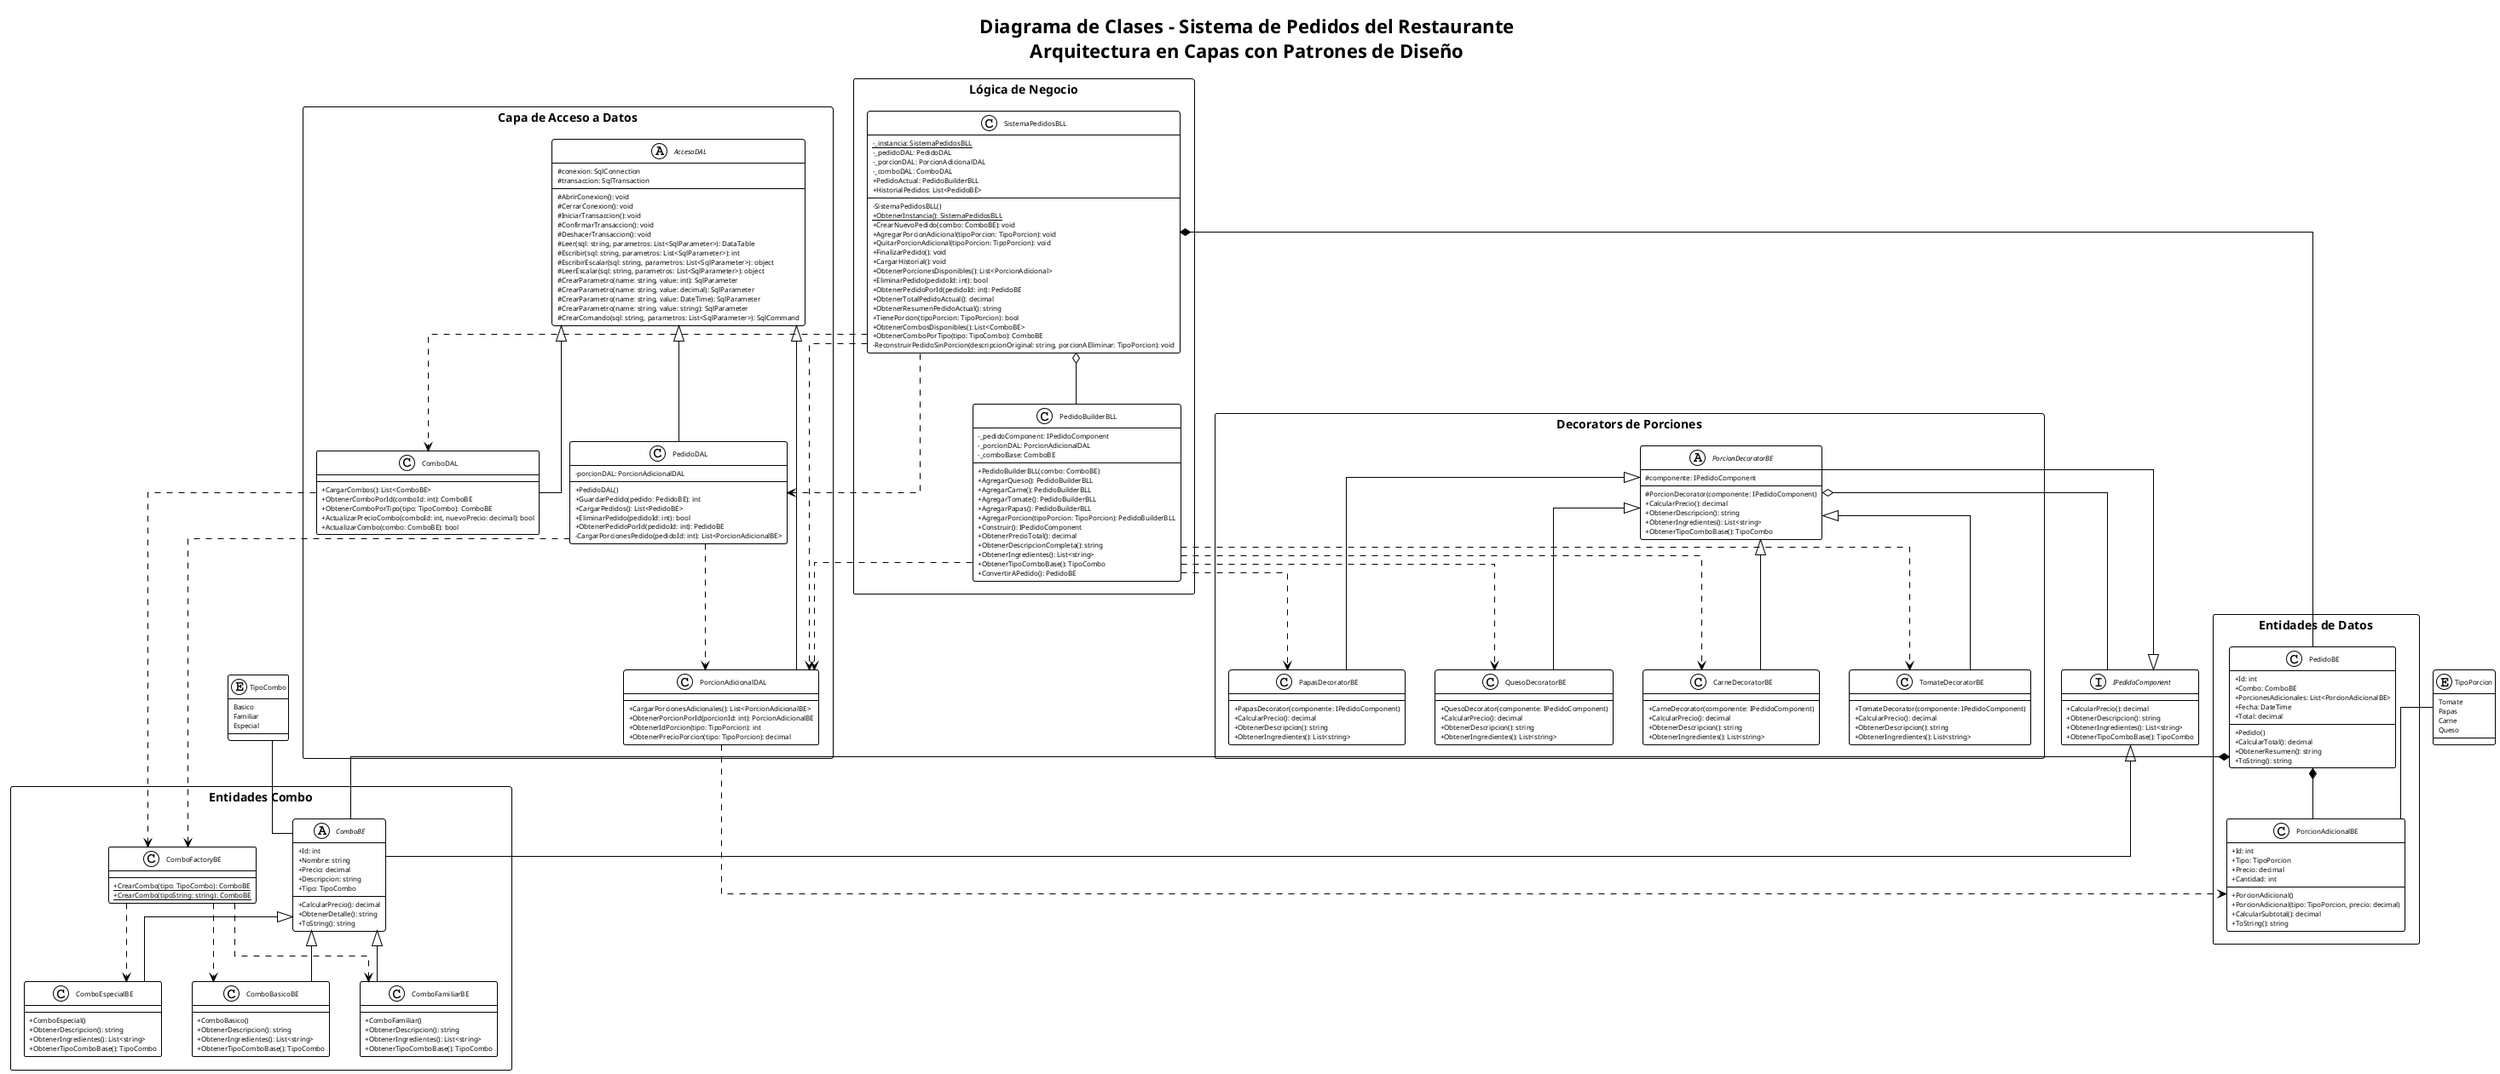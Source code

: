 @startuml DiagramaClasesReorganizado_SistemaPedidosRestaurante

!theme plain
skinparam classAttributeIconSize 0
skinparam classFontSize 9
skinparam classAttributeFontSize 8
skinparam linetype ortho

title Diagrama de Clases - Sistema de Pedidos del Restaurante\nArquitectura en Capas con Patrones de Diseño

' === ENUMERACIONES E INTERFACES (PARTE SUPERIOR) ===
enum TipoCombo {
    Basico
    Familiar
    Especial
}

enum TipoPorcion {
    Tomate
    Papas
    Carne
    Queso
}

interface IPedidoComponent {
    +CalcularPrecio(): decimal
    +ObtenerDescripcion(): string
    +ObtenerIngredientes(): List<string>
    +ObtenerTipoComboBase(): TipoCombo
}

' === GRUPO COMBOS ===
package "Entidades Combo" <<Rectangle>> {
    abstract class ComboBE {
        +Id: int
        +Nombre: string
        +Precio: decimal
        +Descripcion: string
        +Tipo: TipoCombo
        --
        +CalcularPrecio(): decimal
        +ObtenerDetalle(): string
        +ToString(): string
    }
    
    class ComboBasicoBE {
        +ComboBasico()
        +ObtenerDescripcion(): string
        +ObtenerIngredientes(): List<string>
        +ObtenerTipoComboBase(): TipoCombo
    }
    
    class ComboFamiliarBE {
        +ComboFamiliar()
        +ObtenerDescripcion(): string
        +ObtenerIngredientes(): List<string>
        +ObtenerTipoComboBase(): TipoCombo
    }
    
    class ComboEspecialBE {
        +ComboEspecial()
        +ObtenerDescripcion(): string
        +ObtenerIngredientes(): List<string>
        +ObtenerTipoComboBase(): TipoCombo
    }
    
    class ComboFactoryBE {
        +{static} CrearCombo(tipo: TipoCombo): ComboBE
        +{static} CrearCombo(tipoString: string): ComboBE
    }
}

' === GRUPO DECORATORS ===
package "Decorators de Porciones" <<Rectangle>> {
    abstract class PorcionDecoratorBE {
        #componente: IPedidoComponent
        --
        #PorcionDecorator(componente: IPedidoComponent)
        +CalcularPrecio(): decimal
        +ObtenerDescripcion(): string
        +ObtenerIngredientes(): List<string>
        +ObtenerTipoComboBase(): TipoCombo
    }
    
    class QuesoDecoratorBE {
        +QuesoDecorator(componente: IPedidoComponent)
        +CalcularPrecio(): decimal
        +ObtenerDescripcion(): string
        +ObtenerIngredientes(): List<string>
    }
    
    class CarneDecoratorBE {
        +CarneDecorator(componente: IPedidoComponent)
        +CalcularPrecio(): decimal
        +ObtenerDescripcion(): string
        +ObtenerIngredientes(): List<string>
    }
    
    class TomateDecoratorBE {
        +TomateDecorator(componente: IPedidoComponent)
        +CalcularPrecio(): decimal
        +ObtenerDescripcion(): string
        +ObtenerIngredientes(): List<string>
    }
    
    class PapasDecoratorBE {
        +PapasDecorator(componente: IPedidoComponent)
        +CalcularPrecio(): decimal
        +ObtenerDescripcion(): string
        +ObtenerIngredientes(): List<string>
    }
}

' === GRUPO LÓGICA DE NEGOCIO ===
package "Lógica de Negocio" <<Rectangle>> {
    class PedidoBuilderBLL {
        -_pedidoComponent: IPedidoComponent
        -_porcionDAL: PorcionAdicionalDAL
        -_comboBase: ComboBE
        --
        +PedidoBuilderBLL(combo: ComboBE)
        +AgregarQueso(): PedidoBuilderBLL
        +AgregarCarne(): PedidoBuilderBLL
        +AgregarTomate(): PedidoBuilderBLL
        +AgregarPapas(): PedidoBuilderBLL
        +AgregarPorcion(tipoPorcion: TipoPorcion): PedidoBuilderBLL
        +Construir(): IPedidoComponent
        +ObtenerPrecioTotal(): decimal
        +ObtenerDescripcionCompleta(): string
        +ObtenerIngredientes(): List<string>
        +ObtenerTipoComboBase(): TipoCombo
        +ConvertirAPedido(): PedidoBE
    }
    
    class SistemaPedidosBLL {
        -{static} _instancia: SistemaPedidosBLL
        -_pedidoDAL: PedidoDAL
        -_porcionDAL: PorcionAdicionalDAL
        -_comboDAL: ComboDAL
        +PedidoActual: PedidoBuilderBLL
        +HistorialPedidos: List<PedidoBE>
        --
        -SistemaPedidosBLL()
        +{static} ObtenerInstancia(): SistemaPedidosBLL
        +CrearNuevoPedido(combo: ComboBE): void
        +AgregarPorcionAdicional(tipoPorcion: TipoPorcion): void
        +QuitarPorcionAdicional(tipoPorcion: TipoPorcion): void
        +FinalizarPedido(): void
        +CargarHistorial(): void
        +ObtenerPorcionesDisponibles(): List<PorcionAdicional>
        +EliminarPedido(pedidoId: int): bool
        +ObtenerPedidoPorId(pedidoId: int): PedidoBE
        +ObtenerTotalPedidoActual(): decimal
        +ObtenerResumenPedidoActual(): string
        +TienePorcion(tipoPorcion: TipoPorcion): bool
        +ObtenerCombosDisponibles(): List<ComboBE>
        +ObtenerComboPorTipo(tipo: TipoCombo): ComboBE
        -ReconstruirPedidoSinPorcion(descripcionOriginal: string, porcionAEliminar: TipoPorcion): void
    }
}

' === GRUPO ENTIDADES DE DATOS ===
package "Entidades de Datos" <<Rectangle>> {
    class PedidoBE {
        +Id: int
        +Combo: ComboBE
        +PorcionesAdicionales: List<PorcionAdicionalBE>
        +Fecha: DateTime
        +Total: decimal
        --
        +Pedido()
        +CalcularTotal(): decimal
        +ObtenerResumen(): string
        +ToString(): string
    }
    
    class PorcionAdicionalBE {
        +Id: int
        +Tipo: TipoPorcion
        +Precio: decimal
        +Cantidad: int
        --
        +PorcionAdicional()
        +PorcionAdicional(tipo: TipoPorcion, precio: decimal)
        +CalcularSubtotal(): decimal
        +ToString(): string
    }
}

' === GRUPO ACCESO A DATOS ===
package "Capa de Acceso a Datos" <<Rectangle>> {
    abstract class AccesoDAL {
        #conexion: SqlConnection
        #transaccion: SqlTransaction
        --
        #AbrirConexion(): void
        #CerrarConexion(): void
        #IniciarTransaccion(): void
        #ConfirmarTransaccion(): void
        #DeshacerTransaccion(): void
        #Leer(sql: string, parametros: List<SqlParameter>): DataTable
        #Escribir(sql: string, parametros: List<SqlParameter>): int
        #EscribirEscalar(sql: string, parametros: List<SqlParameter>): object
        #LeerEscalar(sql: string, parametros: List<SqlParameter>): object
        #CrearParametro(name: string, value: int): SqlParameter
        #CrearParametro(name: string, value: decimal): SqlParameter
        #CrearParametro(name: string, value: DateTime): SqlParameter
        #CrearParametro(name: string, value: string): SqlParameter
        #CrearComando(sql: string, parametros: List<SqlParameter>): SqlCommand
    }
    
    class PedidoDAL {
        -porcionDAL: PorcionAdicionalDAL
        --
        +PedidoDAL()
        +GuardarPedido(pedido: PedidoBE): int
        +CargarPedidos(): List<PedidoBE>
        +EliminarPedido(pedidoId: int): bool
        +ObtenerPedidoPorId(pedidoId: int): PedidoBE
        -CargarPorcionesPedido(pedidoId: int): List<PorcionAdicionalBE>
    }
    
    class ComboDAL {
        +CargarCombos(): List<ComboBE>
        +ObtenerComboPorId(comboId: int): ComboBE
        +ObtenerComboPorTipo(tipo: TipoCombo): ComboBE
        +ActualizarPrecioCombo(comboId: int, nuevoPrecio: decimal): bool
        +ActualizarCombo(combo: ComboBE): bool
    }
    
    class PorcionAdicionalDAL {
        +CargarPorcionesAdicionales(): List<PorcionAdicionalBE>
        +ObtenerPorcionPorId(porcionId: int): PorcionAdicionalBE
        +ObtenerIdPorcion(tipo: TipoPorcion): int
        +ObtenerPrecioPorcion(tipo: TipoPorcion): decimal
    }
}

' === RELACIONES DE HERENCIA E IMPLEMENTACIÓN ===
IPedidoComponent <|-- ComboBE
ComboBE <|-- ComboBasicoBE
ComboBE <|-- ComboFamiliarBE
ComboBE <|-- ComboEspecialBE

IPedidoComponent <|-- PorcionDecoratorBE
PorcionDecoratorBE <|-- QuesoDecoratorBE
PorcionDecoratorBE <|-- CarneDecoratorBE
PorcionDecoratorBE <|-- TomateDecoratorBE
PorcionDecoratorBE <|-- PapasDecoratorBE

AccesoDAL <|-- PedidoDAL
AccesoDAL <|-- ComboDAL
AccesoDAL <|-- PorcionAdicionalDAL

' === RELACIONES DE COMPOSICIÓN Y AGREGACIÓN ===
PedidoBE *-- PorcionAdicionalBE
PedidoBE *-- ComboBE
SistemaPedidosBLL o-- PedidoBuilderBLL
SistemaPedidosBLL *-- PedidoBE
PorcionDecoratorBE o-- IPedidoComponent

' === RELACIONES DE USO/DEPENDENCIA ===
ComboFactoryBE ..> ComboBasicoBE
ComboFactoryBE ..> ComboFamiliarBE
ComboFactoryBE ..> ComboEspecialBE

PedidoBuilderBLL ..> QuesoDecoratorBE
PedidoBuilderBLL ..> CarneDecoratorBE
PedidoBuilderBLL ..> TomateDecoratorBE
PedidoBuilderBLL ..> PapasDecoratorBE
PedidoBuilderBLL ..> PorcionAdicionalDAL

SistemaPedidosBLL ..> PedidoDAL
SistemaPedidosBLL ..> PorcionAdicionalDAL
SistemaPedidosBLL ..> ComboDAL

PedidoDAL ..> ComboFactoryBE
PedidoDAL ..> PorcionAdicionalDAL

ComboDAL ..> ComboFactoryBE
PorcionAdicionalDAL ..> PorcionAdicionalBE

' === RELACIONES CON ENUMERACIONES ===
TipoCombo -- ComboBE
TipoPorcion -- PorcionAdicionalBE

@enduml